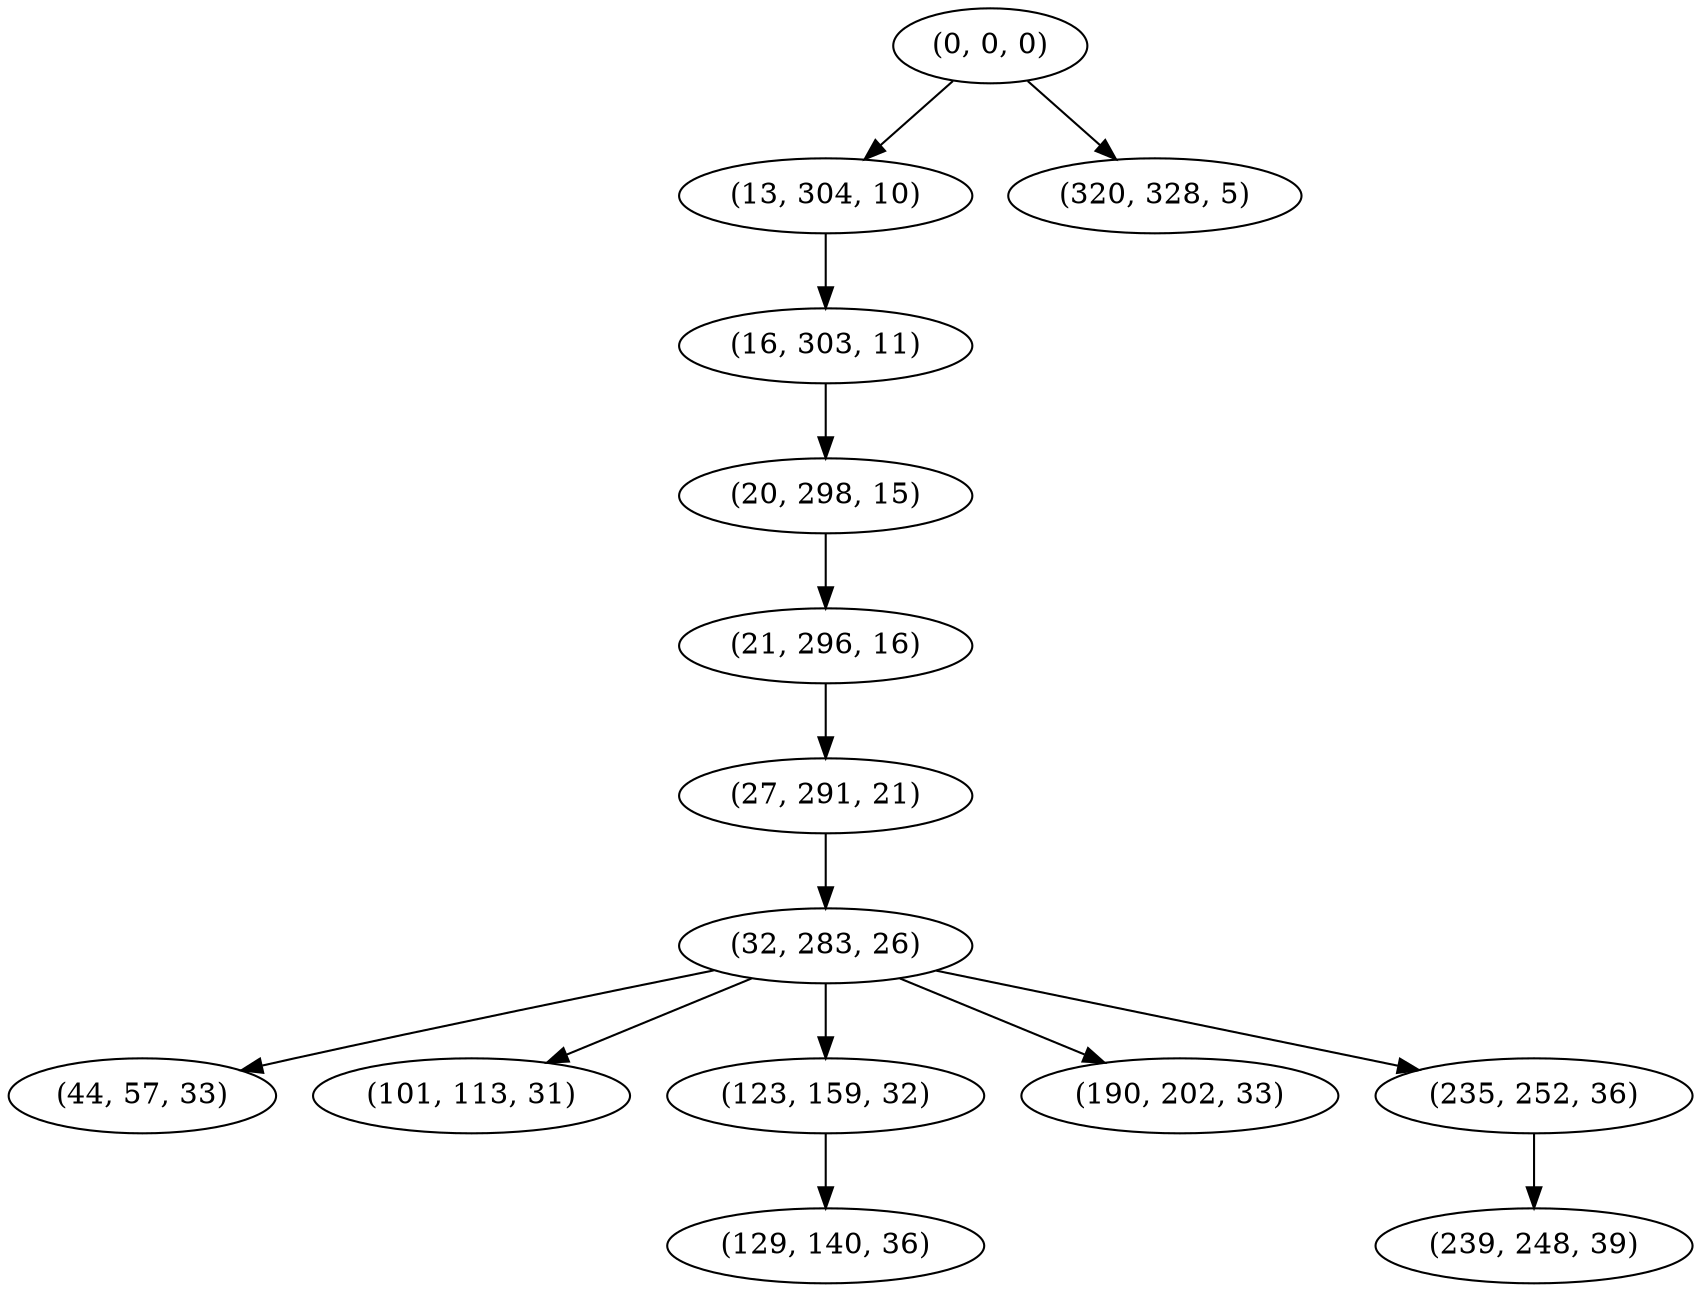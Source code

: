 digraph tree {
    "(0, 0, 0)";
    "(13, 304, 10)";
    "(16, 303, 11)";
    "(20, 298, 15)";
    "(21, 296, 16)";
    "(27, 291, 21)";
    "(32, 283, 26)";
    "(44, 57, 33)";
    "(101, 113, 31)";
    "(123, 159, 32)";
    "(129, 140, 36)";
    "(190, 202, 33)";
    "(235, 252, 36)";
    "(239, 248, 39)";
    "(320, 328, 5)";
    "(0, 0, 0)" -> "(13, 304, 10)";
    "(0, 0, 0)" -> "(320, 328, 5)";
    "(13, 304, 10)" -> "(16, 303, 11)";
    "(16, 303, 11)" -> "(20, 298, 15)";
    "(20, 298, 15)" -> "(21, 296, 16)";
    "(21, 296, 16)" -> "(27, 291, 21)";
    "(27, 291, 21)" -> "(32, 283, 26)";
    "(32, 283, 26)" -> "(44, 57, 33)";
    "(32, 283, 26)" -> "(101, 113, 31)";
    "(32, 283, 26)" -> "(123, 159, 32)";
    "(32, 283, 26)" -> "(190, 202, 33)";
    "(32, 283, 26)" -> "(235, 252, 36)";
    "(123, 159, 32)" -> "(129, 140, 36)";
    "(235, 252, 36)" -> "(239, 248, 39)";
}
